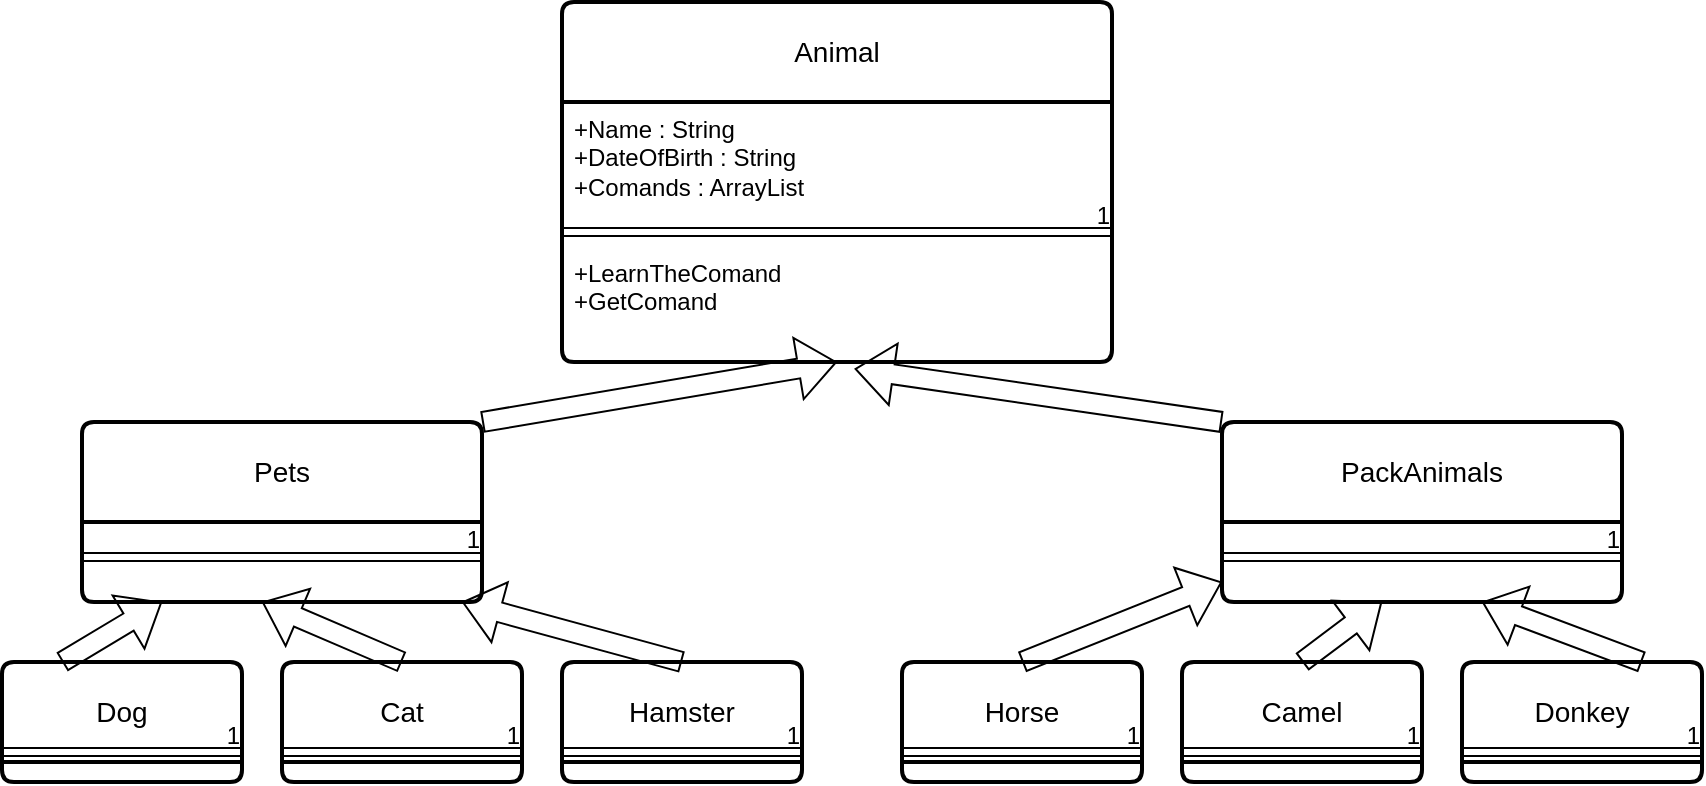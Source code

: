 <mxfile version="21.6.5" type="device">
  <diagram id="R2lEEEUBdFMjLlhIrx00" name="Page-1">
    <mxGraphModel dx="2122" dy="592" grid="1" gridSize="10" guides="1" tooltips="1" connect="1" arrows="1" fold="1" page="1" pageScale="1" pageWidth="1100" pageHeight="850" math="0" shadow="0" extFonts="Permanent Marker^https://fonts.googleapis.com/css?family=Permanent+Marker">
      <root>
        <mxCell id="0" />
        <mxCell id="1" parent="0" />
        <mxCell id="8OpbXKd_FhV36uw6O2Fc-1" value="Animal" style="swimlane;childLayout=stackLayout;horizontal=1;startSize=50;horizontalStack=0;rounded=1;fontSize=14;fontStyle=0;strokeWidth=2;resizeParent=0;resizeLast=1;shadow=0;dashed=0;align=center;arcSize=4;whiteSpace=wrap;html=1;" parent="1" vertex="1">
          <mxGeometry x="280" y="190" width="275" height="180" as="geometry" />
        </mxCell>
        <mxCell id="8OpbXKd_FhV36uw6O2Fc-2" value="+Name : String&lt;br&gt;+DateOfBirth : String&lt;br&gt;+Comands : ArrayList&lt;br&gt;&lt;br&gt;&lt;br&gt;+LearnTheComand&lt;br&gt;+GetComand" style="align=left;strokeColor=none;fillColor=none;spacingLeft=4;fontSize=12;verticalAlign=top;resizable=0;rotatable=0;part=1;html=1;" parent="8OpbXKd_FhV36uw6O2Fc-1" vertex="1">
          <mxGeometry y="50" width="275" height="130" as="geometry" />
        </mxCell>
        <mxCell id="8OpbXKd_FhV36uw6O2Fc-3" value="" style="shape=link;html=1;rounded=0;exitX=0;exitY=0.5;exitDx=0;exitDy=0;entryX=1;entryY=0.5;entryDx=0;entryDy=0;" parent="8OpbXKd_FhV36uw6O2Fc-1" source="8OpbXKd_FhV36uw6O2Fc-2" target="8OpbXKd_FhV36uw6O2Fc-2" edge="1">
          <mxGeometry relative="1" as="geometry">
            <mxPoint x="175" y="290" as="sourcePoint" />
            <mxPoint x="335" y="290" as="targetPoint" />
          </mxGeometry>
        </mxCell>
        <mxCell id="8OpbXKd_FhV36uw6O2Fc-4" value="1" style="resizable=0;html=1;whiteSpace=wrap;align=right;verticalAlign=bottom;" parent="8OpbXKd_FhV36uw6O2Fc-3" connectable="0" vertex="1">
          <mxGeometry x="1" relative="1" as="geometry" />
        </mxCell>
        <mxCell id="8OpbXKd_FhV36uw6O2Fc-6" value="Pets&lt;br&gt;" style="swimlane;childLayout=stackLayout;horizontal=1;startSize=50;horizontalStack=0;rounded=1;fontSize=14;fontStyle=0;strokeWidth=2;resizeParent=0;resizeLast=1;shadow=0;dashed=0;align=center;arcSize=4;whiteSpace=wrap;html=1;" parent="1" vertex="1">
          <mxGeometry x="40" y="400" width="200" height="90" as="geometry" />
        </mxCell>
        <mxCell id="8OpbXKd_FhV36uw6O2Fc-9" value="" style="shape=link;html=1;rounded=0;exitX=0;exitY=0.75;exitDx=0;exitDy=0;entryX=1;entryY=0.75;entryDx=0;entryDy=0;" parent="1" source="8OpbXKd_FhV36uw6O2Fc-6" target="8OpbXKd_FhV36uw6O2Fc-6" edge="1">
          <mxGeometry relative="1" as="geometry">
            <mxPoint x="440" y="680" as="sourcePoint" />
            <mxPoint x="230" y="748" as="targetPoint" />
          </mxGeometry>
        </mxCell>
        <mxCell id="8OpbXKd_FhV36uw6O2Fc-10" value="1" style="resizable=0;html=1;whiteSpace=wrap;align=right;verticalAlign=bottom;" parent="8OpbXKd_FhV36uw6O2Fc-9" connectable="0" vertex="1">
          <mxGeometry x="1" relative="1" as="geometry" />
        </mxCell>
        <mxCell id="8OpbXKd_FhV36uw6O2Fc-14" value="Dog" style="swimlane;childLayout=stackLayout;horizontal=1;startSize=50;horizontalStack=0;rounded=1;fontSize=14;fontStyle=0;strokeWidth=2;resizeParent=0;resizeLast=1;shadow=0;dashed=0;align=center;arcSize=4;whiteSpace=wrap;html=1;" parent="1" vertex="1">
          <mxGeometry y="520" width="120" height="60" as="geometry" />
        </mxCell>
        <mxCell id="8OpbXKd_FhV36uw6O2Fc-15" value="" style="shape=link;html=1;rounded=0;exitX=0;exitY=0.75;exitDx=0;exitDy=0;entryX=1;entryY=0.75;entryDx=0;entryDy=0;" parent="1" source="8OpbXKd_FhV36uw6O2Fc-14" target="8OpbXKd_FhV36uw6O2Fc-14" edge="1">
          <mxGeometry relative="1" as="geometry">
            <mxPoint x="390" y="860" as="sourcePoint" />
            <mxPoint x="180" y="928" as="targetPoint" />
          </mxGeometry>
        </mxCell>
        <mxCell id="8OpbXKd_FhV36uw6O2Fc-16" value="1" style="resizable=0;html=1;whiteSpace=wrap;align=right;verticalAlign=bottom;" parent="8OpbXKd_FhV36uw6O2Fc-15" connectable="0" vertex="1">
          <mxGeometry x="1" relative="1" as="geometry" />
        </mxCell>
        <mxCell id="8OpbXKd_FhV36uw6O2Fc-29" value="PackAnimals" style="swimlane;childLayout=stackLayout;horizontal=1;startSize=50;horizontalStack=0;rounded=1;fontSize=14;fontStyle=0;strokeWidth=2;resizeParent=0;resizeLast=1;shadow=0;dashed=0;align=center;arcSize=4;whiteSpace=wrap;html=1;" parent="1" vertex="1">
          <mxGeometry x="610" y="400" width="200" height="90" as="geometry" />
        </mxCell>
        <mxCell id="8OpbXKd_FhV36uw6O2Fc-30" value="" style="shape=link;html=1;rounded=0;exitX=0;exitY=0.75;exitDx=0;exitDy=0;entryX=1;entryY=0.75;entryDx=0;entryDy=0;" parent="1" source="8OpbXKd_FhV36uw6O2Fc-29" target="8OpbXKd_FhV36uw6O2Fc-29" edge="1">
          <mxGeometry relative="1" as="geometry">
            <mxPoint x="980" y="520" as="sourcePoint" />
            <mxPoint x="770" y="588" as="targetPoint" />
          </mxGeometry>
        </mxCell>
        <mxCell id="8OpbXKd_FhV36uw6O2Fc-31" value="1" style="resizable=0;html=1;whiteSpace=wrap;align=right;verticalAlign=bottom;" parent="8OpbXKd_FhV36uw6O2Fc-30" connectable="0" vertex="1">
          <mxGeometry x="1" relative="1" as="geometry" />
        </mxCell>
        <mxCell id="8OpbXKd_FhV36uw6O2Fc-32" value="Cat" style="swimlane;childLayout=stackLayout;horizontal=1;startSize=50;horizontalStack=0;rounded=1;fontSize=14;fontStyle=0;strokeWidth=2;resizeParent=0;resizeLast=1;shadow=0;dashed=0;align=center;arcSize=4;whiteSpace=wrap;html=1;" parent="1" vertex="1">
          <mxGeometry x="140" y="520" width="120" height="60" as="geometry" />
        </mxCell>
        <mxCell id="8OpbXKd_FhV36uw6O2Fc-33" value="" style="shape=link;html=1;rounded=0;exitX=0;exitY=0.75;exitDx=0;exitDy=0;entryX=1;entryY=0.75;entryDx=0;entryDy=0;" parent="1" source="8OpbXKd_FhV36uw6O2Fc-32" target="8OpbXKd_FhV36uw6O2Fc-32" edge="1">
          <mxGeometry relative="1" as="geometry">
            <mxPoint x="560" y="900" as="sourcePoint" />
            <mxPoint x="350" y="968" as="targetPoint" />
          </mxGeometry>
        </mxCell>
        <mxCell id="8OpbXKd_FhV36uw6O2Fc-34" value="1" style="resizable=0;html=1;whiteSpace=wrap;align=right;verticalAlign=bottom;" parent="8OpbXKd_FhV36uw6O2Fc-33" connectable="0" vertex="1">
          <mxGeometry x="1" relative="1" as="geometry" />
        </mxCell>
        <mxCell id="8OpbXKd_FhV36uw6O2Fc-35" value="Hamster" style="swimlane;childLayout=stackLayout;horizontal=1;startSize=50;horizontalStack=0;rounded=1;fontSize=14;fontStyle=0;strokeWidth=2;resizeParent=0;resizeLast=1;shadow=0;dashed=0;align=center;arcSize=4;whiteSpace=wrap;html=1;" parent="1" vertex="1">
          <mxGeometry x="280" y="520" width="120" height="60" as="geometry" />
        </mxCell>
        <mxCell id="8OpbXKd_FhV36uw6O2Fc-36" value="" style="shape=link;html=1;rounded=0;exitX=0;exitY=0.75;exitDx=0;exitDy=0;entryX=1;entryY=0.75;entryDx=0;entryDy=0;" parent="1" source="8OpbXKd_FhV36uw6O2Fc-35" target="8OpbXKd_FhV36uw6O2Fc-35" edge="1">
          <mxGeometry relative="1" as="geometry">
            <mxPoint x="720" y="930" as="sourcePoint" />
            <mxPoint x="510" y="998" as="targetPoint" />
          </mxGeometry>
        </mxCell>
        <mxCell id="8OpbXKd_FhV36uw6O2Fc-37" value="1" style="resizable=0;html=1;whiteSpace=wrap;align=right;verticalAlign=bottom;" parent="8OpbXKd_FhV36uw6O2Fc-36" connectable="0" vertex="1">
          <mxGeometry x="1" relative="1" as="geometry" />
        </mxCell>
        <mxCell id="8OpbXKd_FhV36uw6O2Fc-38" value="Horse" style="swimlane;childLayout=stackLayout;horizontal=1;startSize=50;horizontalStack=0;rounded=1;fontSize=14;fontStyle=0;strokeWidth=2;resizeParent=0;resizeLast=1;shadow=0;dashed=0;align=center;arcSize=4;whiteSpace=wrap;html=1;" parent="1" vertex="1">
          <mxGeometry x="450" y="520" width="120" height="60" as="geometry" />
        </mxCell>
        <mxCell id="8OpbXKd_FhV36uw6O2Fc-39" value="" style="shape=link;html=1;rounded=0;exitX=0;exitY=0.75;exitDx=0;exitDy=0;entryX=1;entryY=0.75;entryDx=0;entryDy=0;" parent="1" source="8OpbXKd_FhV36uw6O2Fc-38" target="8OpbXKd_FhV36uw6O2Fc-38" edge="1">
          <mxGeometry relative="1" as="geometry">
            <mxPoint x="790" y="860" as="sourcePoint" />
            <mxPoint x="580" y="928" as="targetPoint" />
          </mxGeometry>
        </mxCell>
        <mxCell id="8OpbXKd_FhV36uw6O2Fc-40" value="1" style="resizable=0;html=1;whiteSpace=wrap;align=right;verticalAlign=bottom;" parent="8OpbXKd_FhV36uw6O2Fc-39" connectable="0" vertex="1">
          <mxGeometry x="1" relative="1" as="geometry" />
        </mxCell>
        <mxCell id="8OpbXKd_FhV36uw6O2Fc-41" value="Camel" style="swimlane;childLayout=stackLayout;horizontal=1;startSize=50;horizontalStack=0;rounded=1;fontSize=14;fontStyle=0;strokeWidth=2;resizeParent=0;resizeLast=1;shadow=0;dashed=0;align=center;arcSize=4;whiteSpace=wrap;html=1;" parent="1" vertex="1">
          <mxGeometry x="590" y="520" width="120" height="60" as="geometry" />
        </mxCell>
        <mxCell id="8OpbXKd_FhV36uw6O2Fc-42" value="" style="shape=link;html=1;rounded=0;exitX=0;exitY=0.75;exitDx=0;exitDy=0;entryX=1;entryY=0.75;entryDx=0;entryDy=0;" parent="1" source="8OpbXKd_FhV36uw6O2Fc-41" target="8OpbXKd_FhV36uw6O2Fc-41" edge="1">
          <mxGeometry relative="1" as="geometry">
            <mxPoint x="960" y="880" as="sourcePoint" />
            <mxPoint x="750" y="948" as="targetPoint" />
          </mxGeometry>
        </mxCell>
        <mxCell id="8OpbXKd_FhV36uw6O2Fc-43" value="1" style="resizable=0;html=1;whiteSpace=wrap;align=right;verticalAlign=bottom;" parent="8OpbXKd_FhV36uw6O2Fc-42" connectable="0" vertex="1">
          <mxGeometry x="1" relative="1" as="geometry" />
        </mxCell>
        <mxCell id="8OpbXKd_FhV36uw6O2Fc-44" value="Donkey" style="swimlane;childLayout=stackLayout;horizontal=1;startSize=50;horizontalStack=0;rounded=1;fontSize=14;fontStyle=0;strokeWidth=2;resizeParent=0;resizeLast=1;shadow=0;dashed=0;align=center;arcSize=4;whiteSpace=wrap;html=1;" parent="1" vertex="1">
          <mxGeometry x="730" y="520" width="120" height="60" as="geometry" />
        </mxCell>
        <mxCell id="8OpbXKd_FhV36uw6O2Fc-45" value="" style="shape=link;html=1;rounded=0;exitX=0;exitY=0.75;exitDx=0;exitDy=0;entryX=1;entryY=0.75;entryDx=0;entryDy=0;" parent="1" source="8OpbXKd_FhV36uw6O2Fc-44" target="8OpbXKd_FhV36uw6O2Fc-44" edge="1">
          <mxGeometry relative="1" as="geometry">
            <mxPoint x="1130" y="890" as="sourcePoint" />
            <mxPoint x="920" y="958" as="targetPoint" />
          </mxGeometry>
        </mxCell>
        <mxCell id="8OpbXKd_FhV36uw6O2Fc-46" value="1" style="resizable=0;html=1;whiteSpace=wrap;align=right;verticalAlign=bottom;" parent="8OpbXKd_FhV36uw6O2Fc-45" connectable="0" vertex="1">
          <mxGeometry x="1" relative="1" as="geometry" />
        </mxCell>
        <mxCell id="8OpbXKd_FhV36uw6O2Fc-47" value="" style="shape=flexArrow;endArrow=classic;html=1;rounded=0;entryX=0.5;entryY=1;entryDx=0;entryDy=0;exitX=1;exitY=0;exitDx=0;exitDy=0;" parent="1" source="8OpbXKd_FhV36uw6O2Fc-6" target="8OpbXKd_FhV36uw6O2Fc-2" edge="1">
          <mxGeometry width="50" height="50" relative="1" as="geometry">
            <mxPoint x="490" y="490" as="sourcePoint" />
            <mxPoint x="540" y="440" as="targetPoint" />
          </mxGeometry>
        </mxCell>
        <mxCell id="8OpbXKd_FhV36uw6O2Fc-48" value="" style="shape=flexArrow;endArrow=classic;html=1;rounded=0;entryX=0.532;entryY=1.026;entryDx=0;entryDy=0;entryPerimeter=0;exitX=0;exitY=0;exitDx=0;exitDy=0;" parent="1" source="8OpbXKd_FhV36uw6O2Fc-29" target="8OpbXKd_FhV36uw6O2Fc-2" edge="1">
          <mxGeometry width="50" height="50" relative="1" as="geometry">
            <mxPoint x="490" y="490" as="sourcePoint" />
            <mxPoint x="540" y="440" as="targetPoint" />
          </mxGeometry>
        </mxCell>
        <mxCell id="8OpbXKd_FhV36uw6O2Fc-49" value="" style="shape=flexArrow;endArrow=classic;html=1;rounded=0;exitX=0.5;exitY=0;exitDx=0;exitDy=0;" parent="1" source="8OpbXKd_FhV36uw6O2Fc-38" edge="1">
          <mxGeometry width="50" height="50" relative="1" as="geometry">
            <mxPoint x="490" y="490" as="sourcePoint" />
            <mxPoint x="610" y="480" as="targetPoint" />
          </mxGeometry>
        </mxCell>
        <mxCell id="8OpbXKd_FhV36uw6O2Fc-50" value="" style="shape=flexArrow;endArrow=classic;html=1;rounded=0;exitX=0.75;exitY=0;exitDx=0;exitDy=0;" parent="1" source="8OpbXKd_FhV36uw6O2Fc-44" edge="1">
          <mxGeometry width="50" height="50" relative="1" as="geometry">
            <mxPoint x="490" y="490" as="sourcePoint" />
            <mxPoint x="740" y="490" as="targetPoint" />
          </mxGeometry>
        </mxCell>
        <mxCell id="8OpbXKd_FhV36uw6O2Fc-51" value="" style="shape=flexArrow;endArrow=classic;html=1;rounded=0;exitX=0.5;exitY=0;exitDx=0;exitDy=0;" parent="1" source="8OpbXKd_FhV36uw6O2Fc-41" edge="1">
          <mxGeometry width="50" height="50" relative="1" as="geometry">
            <mxPoint x="490" y="490" as="sourcePoint" />
            <mxPoint x="690" y="490" as="targetPoint" />
          </mxGeometry>
        </mxCell>
        <mxCell id="8OpbXKd_FhV36uw6O2Fc-52" value="" style="shape=flexArrow;endArrow=classic;html=1;rounded=0;exitX=0.25;exitY=0;exitDx=0;exitDy=0;" parent="1" source="8OpbXKd_FhV36uw6O2Fc-14" edge="1">
          <mxGeometry width="50" height="50" relative="1" as="geometry">
            <mxPoint x="490" y="490" as="sourcePoint" />
            <mxPoint x="80" y="490" as="targetPoint" />
          </mxGeometry>
        </mxCell>
        <mxCell id="8OpbXKd_FhV36uw6O2Fc-53" value="" style="shape=flexArrow;endArrow=classic;html=1;rounded=0;exitX=0.5;exitY=0;exitDx=0;exitDy=0;" parent="1" source="8OpbXKd_FhV36uw6O2Fc-35" edge="1">
          <mxGeometry width="50" height="50" relative="1" as="geometry">
            <mxPoint x="490" y="490" as="sourcePoint" />
            <mxPoint x="230" y="490" as="targetPoint" />
          </mxGeometry>
        </mxCell>
        <mxCell id="8OpbXKd_FhV36uw6O2Fc-54" value="" style="shape=flexArrow;endArrow=classic;html=1;rounded=0;exitX=0.5;exitY=0;exitDx=0;exitDy=0;" parent="1" source="8OpbXKd_FhV36uw6O2Fc-32" edge="1">
          <mxGeometry width="50" height="50" relative="1" as="geometry">
            <mxPoint x="490" y="490" as="sourcePoint" />
            <mxPoint x="130" y="490" as="targetPoint" />
          </mxGeometry>
        </mxCell>
      </root>
    </mxGraphModel>
  </diagram>
</mxfile>
